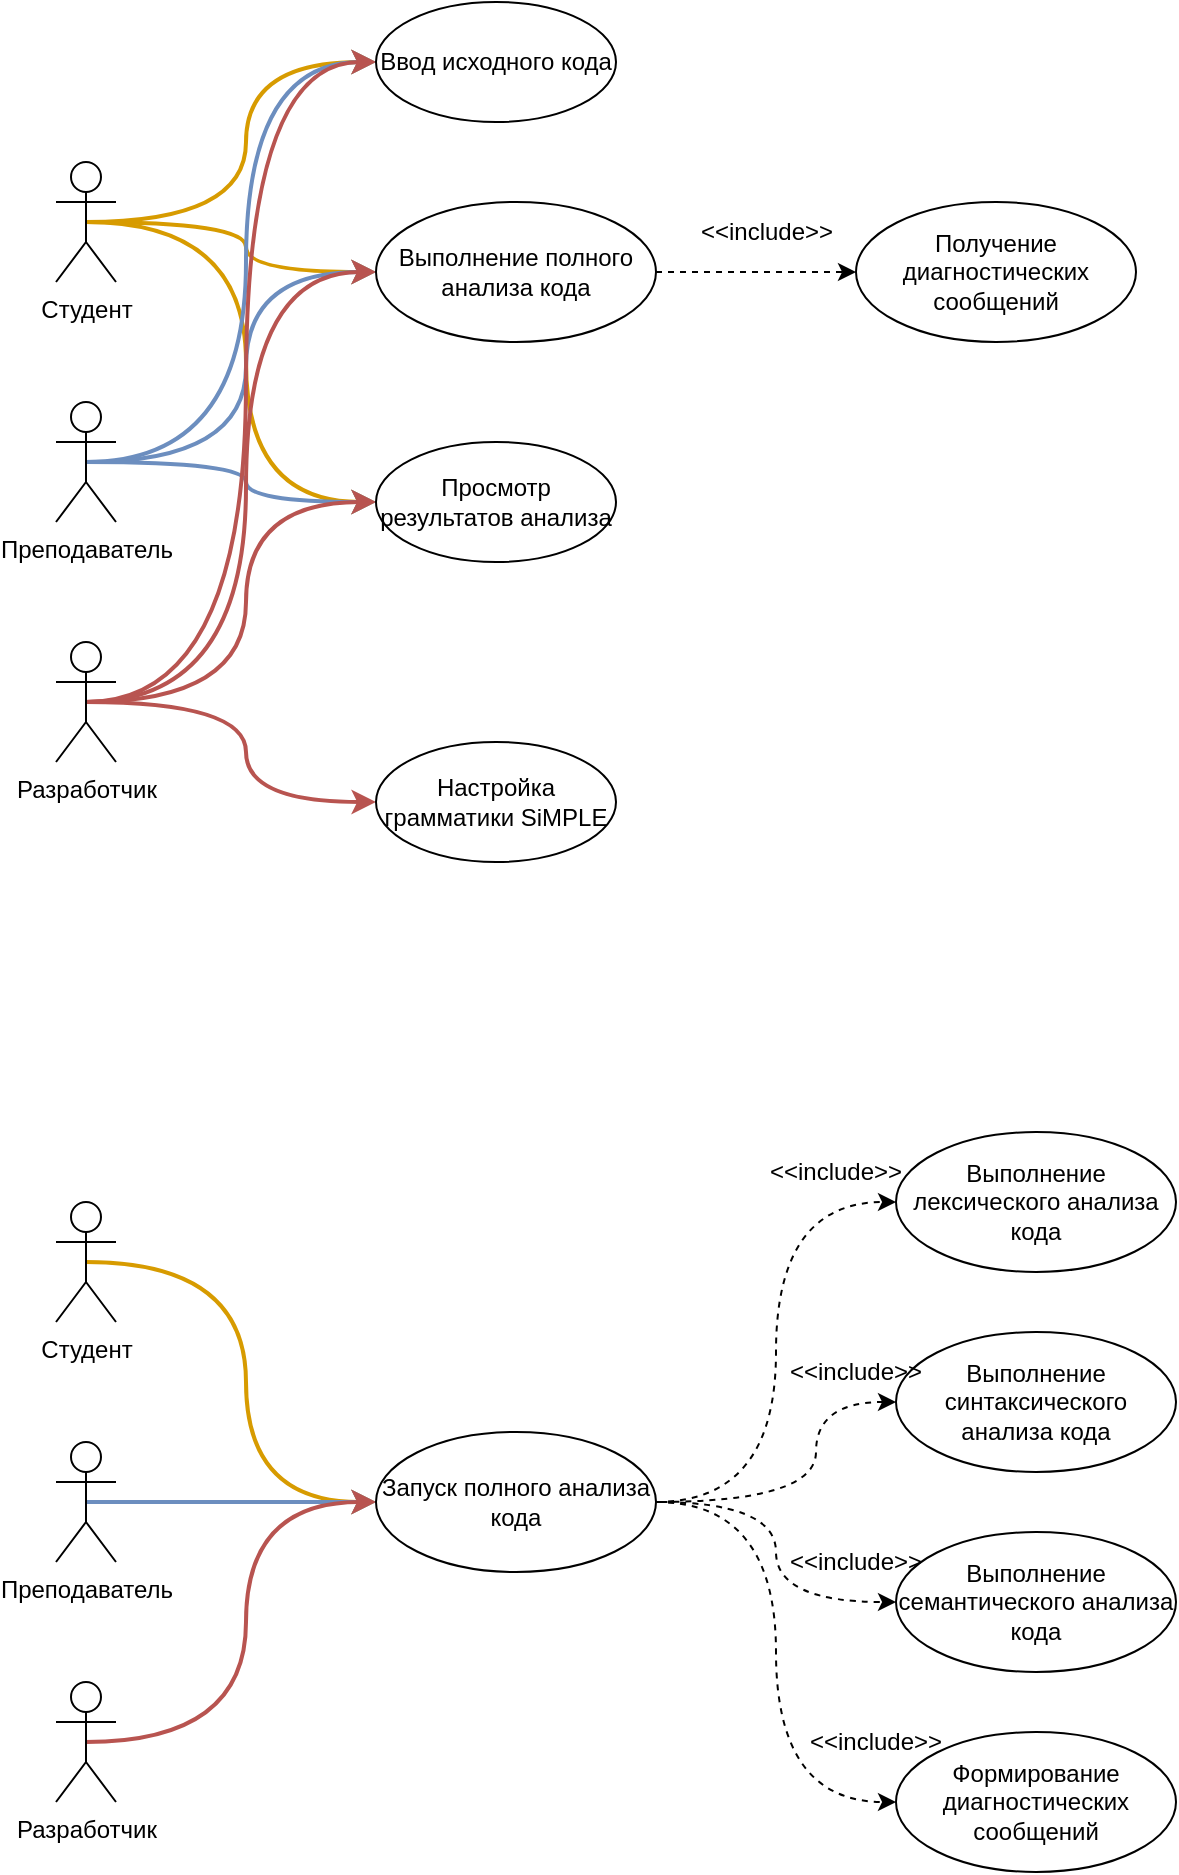 <mxfile version="26.2.14">
  <diagram name="Страница — 1" id="qq06UhHZfoiHL8ZSoJLL">
    <mxGraphModel dx="1901" dy="991" grid="1" gridSize="10" guides="1" tooltips="1" connect="1" arrows="1" fold="1" page="1" pageScale="1" pageWidth="827" pageHeight="1169" math="0" shadow="0">
      <root>
        <mxCell id="0" />
        <mxCell id="1" parent="0" />
        <mxCell id="ejryg9OmgfRNEuepGF5k-39" style="edgeStyle=orthogonalEdgeStyle;rounded=0;orthogonalLoop=1;jettySize=auto;html=1;exitX=0.5;exitY=0.5;exitDx=0;exitDy=0;exitPerimeter=0;entryX=0;entryY=0.5;entryDx=0;entryDy=0;fillColor=#ffe6cc;strokeColor=#d79b00;curved=1;strokeWidth=2;" parent="1" source="ejryg9OmgfRNEuepGF5k-30" target="ejryg9OmgfRNEuepGF5k-33" edge="1">
          <mxGeometry relative="1" as="geometry">
            <mxPoint x="220" y="30" as="targetPoint" />
          </mxGeometry>
        </mxCell>
        <mxCell id="ejryg9OmgfRNEuepGF5k-43" style="edgeStyle=orthogonalEdgeStyle;rounded=0;orthogonalLoop=1;jettySize=auto;html=1;exitX=0.5;exitY=0.5;exitDx=0;exitDy=0;exitPerimeter=0;entryX=0;entryY=0.5;entryDx=0;entryDy=0;curved=1;fillColor=#ffe6cc;strokeColor=#d79b00;strokeWidth=2;" parent="1" source="ejryg9OmgfRNEuepGF5k-30" target="ejryg9OmgfRNEuepGF5k-34" edge="1">
          <mxGeometry relative="1" as="geometry" />
        </mxCell>
        <mxCell id="ejryg9OmgfRNEuepGF5k-48" style="edgeStyle=orthogonalEdgeStyle;rounded=0;orthogonalLoop=1;jettySize=auto;html=1;exitX=0.5;exitY=0.5;exitDx=0;exitDy=0;exitPerimeter=0;entryX=0;entryY=0.5;entryDx=0;entryDy=0;fillColor=#ffe6cc;strokeColor=#d79b00;curved=1;strokeWidth=2;" parent="1" source="ejryg9OmgfRNEuepGF5k-30" target="ejryg9OmgfRNEuepGF5k-35" edge="1">
          <mxGeometry relative="1" as="geometry">
            <mxPoint x="240" y="270" as="targetPoint" />
          </mxGeometry>
        </mxCell>
        <mxCell id="ejryg9OmgfRNEuepGF5k-30" value="Студент" style="shape=umlActor;verticalLabelPosition=bottom;verticalAlign=top;html=1;outlineConnect=0;" parent="1" vertex="1">
          <mxGeometry x="80" y="100" width="30" height="60" as="geometry" />
        </mxCell>
        <mxCell id="ejryg9OmgfRNEuepGF5k-40" style="edgeStyle=orthogonalEdgeStyle;rounded=0;orthogonalLoop=1;jettySize=auto;html=1;exitX=0.5;exitY=0.5;exitDx=0;exitDy=0;exitPerimeter=0;entryX=0;entryY=0.5;entryDx=0;entryDy=0;fillColor=#dae8fc;strokeColor=#6c8ebf;curved=1;strokeWidth=2;" parent="1" source="ejryg9OmgfRNEuepGF5k-31" target="ejryg9OmgfRNEuepGF5k-33" edge="1">
          <mxGeometry relative="1" as="geometry" />
        </mxCell>
        <mxCell id="ejryg9OmgfRNEuepGF5k-44" style="edgeStyle=orthogonalEdgeStyle;rounded=0;orthogonalLoop=1;jettySize=auto;html=1;exitX=0.5;exitY=0.5;exitDx=0;exitDy=0;exitPerimeter=0;entryX=0;entryY=0.5;entryDx=0;entryDy=0;curved=1;fillColor=#dae8fc;strokeColor=#6c8ebf;strokeWidth=2;" parent="1" source="ejryg9OmgfRNEuepGF5k-31" target="ejryg9OmgfRNEuepGF5k-34" edge="1">
          <mxGeometry relative="1" as="geometry">
            <mxPoint x="240" y="150" as="targetPoint" />
          </mxGeometry>
        </mxCell>
        <mxCell id="qKFDXIMftN1Z1Y4vTRVo-23" style="edgeStyle=orthogonalEdgeStyle;rounded=0;orthogonalLoop=1;jettySize=auto;html=1;exitX=0.5;exitY=0.5;exitDx=0;exitDy=0;exitPerimeter=0;entryX=0;entryY=0.5;entryDx=0;entryDy=0;curved=1;fillColor=#dae8fc;strokeColor=#6c8ebf;strokeWidth=2;" edge="1" parent="1" source="ejryg9OmgfRNEuepGF5k-31" target="ejryg9OmgfRNEuepGF5k-35">
          <mxGeometry relative="1" as="geometry" />
        </mxCell>
        <mxCell id="ejryg9OmgfRNEuepGF5k-31" value="Преподаватель" style="shape=umlActor;verticalLabelPosition=bottom;verticalAlign=top;html=1;outlineConnect=0;" parent="1" vertex="1">
          <mxGeometry x="80" y="220" width="30" height="60" as="geometry" />
        </mxCell>
        <mxCell id="ejryg9OmgfRNEuepGF5k-41" style="edgeStyle=orthogonalEdgeStyle;rounded=0;orthogonalLoop=1;jettySize=auto;html=1;exitX=0.5;exitY=0.5;exitDx=0;exitDy=0;exitPerimeter=0;entryX=0;entryY=0.5;entryDx=0;entryDy=0;fillColor=#f8cecc;strokeColor=#b85450;curved=1;strokeWidth=2;" parent="1" source="ejryg9OmgfRNEuepGF5k-32" target="ejryg9OmgfRNEuepGF5k-33" edge="1">
          <mxGeometry relative="1" as="geometry" />
        </mxCell>
        <mxCell id="ejryg9OmgfRNEuepGF5k-45" style="edgeStyle=orthogonalEdgeStyle;rounded=0;orthogonalLoop=1;jettySize=auto;html=1;exitX=0.5;exitY=0.5;exitDx=0;exitDy=0;exitPerimeter=0;entryX=0;entryY=0.5;entryDx=0;entryDy=0;curved=1;fillColor=#f8cecc;strokeColor=#b85450;strokeWidth=2;" parent="1" source="ejryg9OmgfRNEuepGF5k-32" target="ejryg9OmgfRNEuepGF5k-34" edge="1">
          <mxGeometry relative="1" as="geometry" />
        </mxCell>
        <mxCell id="ejryg9OmgfRNEuepGF5k-46" style="edgeStyle=orthogonalEdgeStyle;rounded=0;orthogonalLoop=1;jettySize=auto;html=1;exitX=0.5;exitY=0.5;exitDx=0;exitDy=0;exitPerimeter=0;entryX=0;entryY=0.5;entryDx=0;entryDy=0;fillColor=#f8cecc;strokeColor=#b85450;curved=1;strokeWidth=2;" parent="1" source="ejryg9OmgfRNEuepGF5k-32" target="ejryg9OmgfRNEuepGF5k-35" edge="1">
          <mxGeometry relative="1" as="geometry" />
        </mxCell>
        <mxCell id="ejryg9OmgfRNEuepGF5k-49" style="edgeStyle=orthogonalEdgeStyle;rounded=0;orthogonalLoop=1;jettySize=auto;html=1;exitX=0.5;exitY=0.5;exitDx=0;exitDy=0;exitPerimeter=0;entryX=0;entryY=0.5;entryDx=0;entryDy=0;curved=1;fillColor=#f8cecc;strokeColor=#b85450;strokeWidth=2;" parent="1" source="ejryg9OmgfRNEuepGF5k-32" target="ejryg9OmgfRNEuepGF5k-37" edge="1">
          <mxGeometry relative="1" as="geometry" />
        </mxCell>
        <mxCell id="ejryg9OmgfRNEuepGF5k-32" value="Разработчик" style="shape=umlActor;verticalLabelPosition=bottom;verticalAlign=top;html=1;outlineConnect=0;" parent="1" vertex="1">
          <mxGeometry x="80" y="340" width="30" height="60" as="geometry" />
        </mxCell>
        <mxCell id="ejryg9OmgfRNEuepGF5k-33" value="Ввод исходного кода" style="ellipse;whiteSpace=wrap;html=1;" parent="1" vertex="1">
          <mxGeometry x="240" y="20" width="120" height="60" as="geometry" />
        </mxCell>
        <mxCell id="iEQID80zYS4lbPNo2Rt5-1" style="edgeStyle=orthogonalEdgeStyle;rounded=0;orthogonalLoop=1;jettySize=auto;html=1;exitX=1;exitY=0.5;exitDx=0;exitDy=0;entryX=0;entryY=0.5;entryDx=0;entryDy=0;dashed=1;" parent="1" source="ejryg9OmgfRNEuepGF5k-34" target="ejryg9OmgfRNEuepGF5k-53" edge="1">
          <mxGeometry relative="1" as="geometry" />
        </mxCell>
        <mxCell id="ejryg9OmgfRNEuepGF5k-34" value="Выполнение полного анализа кода" style="ellipse;whiteSpace=wrap;html=1;" parent="1" vertex="1">
          <mxGeometry x="240" y="120" width="140" height="70" as="geometry" />
        </mxCell>
        <mxCell id="ejryg9OmgfRNEuepGF5k-35" value="Просмотр результатов анализа" style="ellipse;whiteSpace=wrap;html=1;" parent="1" vertex="1">
          <mxGeometry x="240" y="240" width="120" height="60" as="geometry" />
        </mxCell>
        <mxCell id="ejryg9OmgfRNEuepGF5k-37" value="Настройка грамматики SiMPLE" style="ellipse;whiteSpace=wrap;html=1;" parent="1" vertex="1">
          <mxGeometry x="240" y="390" width="120" height="60" as="geometry" />
        </mxCell>
        <mxCell id="ejryg9OmgfRNEuepGF5k-53" value="Получение диагностических сообщений" style="ellipse;whiteSpace=wrap;html=1;" parent="1" vertex="1">
          <mxGeometry x="480" y="120" width="140" height="70" as="geometry" />
        </mxCell>
        <mxCell id="iEQID80zYS4lbPNo2Rt5-2" value="&amp;lt;&amp;lt;include&amp;gt;&amp;gt;" style="text;html=1;align=center;verticalAlign=middle;resizable=0;points=[];autosize=1;strokeColor=none;fillColor=none;" parent="1" vertex="1">
          <mxGeometry x="390" y="120" width="90" height="30" as="geometry" />
        </mxCell>
        <mxCell id="qKFDXIMftN1Z1Y4vTRVo-7" style="edgeStyle=orthogonalEdgeStyle;rounded=0;orthogonalLoop=1;jettySize=auto;html=1;exitX=0.5;exitY=0.5;exitDx=0;exitDy=0;exitPerimeter=0;entryX=0;entryY=0.5;entryDx=0;entryDy=0;fillColor=#ffe6cc;strokeColor=#d79b00;strokeWidth=2;curved=1;" edge="1" parent="1" source="qKFDXIMftN1Z1Y4vTRVo-1" target="qKFDXIMftN1Z1Y4vTRVo-4">
          <mxGeometry relative="1" as="geometry">
            <mxPoint x="240" y="770" as="targetPoint" />
          </mxGeometry>
        </mxCell>
        <mxCell id="qKFDXIMftN1Z1Y4vTRVo-1" value="Студент" style="shape=umlActor;verticalLabelPosition=bottom;verticalAlign=top;html=1;outlineConnect=0;" vertex="1" parent="1">
          <mxGeometry x="80" y="620" width="30" height="60" as="geometry" />
        </mxCell>
        <mxCell id="qKFDXIMftN1Z1Y4vTRVo-6" style="edgeStyle=orthogonalEdgeStyle;rounded=0;orthogonalLoop=1;jettySize=auto;html=1;exitX=0.5;exitY=0.5;exitDx=0;exitDy=0;exitPerimeter=0;entryX=0;entryY=0.5;entryDx=0;entryDy=0;fillColor=#dae8fc;strokeColor=#6c8ebf;strokeWidth=2;" edge="1" parent="1" source="qKFDXIMftN1Z1Y4vTRVo-2" target="qKFDXIMftN1Z1Y4vTRVo-4">
          <mxGeometry relative="1" as="geometry" />
        </mxCell>
        <mxCell id="qKFDXIMftN1Z1Y4vTRVo-2" value="Преподаватель" style="shape=umlActor;verticalLabelPosition=bottom;verticalAlign=top;html=1;outlineConnect=0;" vertex="1" parent="1">
          <mxGeometry x="80" y="740" width="30" height="60" as="geometry" />
        </mxCell>
        <mxCell id="qKFDXIMftN1Z1Y4vTRVo-8" style="edgeStyle=orthogonalEdgeStyle;rounded=0;orthogonalLoop=1;jettySize=auto;html=1;exitX=0.5;exitY=0.5;exitDx=0;exitDy=0;exitPerimeter=0;entryX=0;entryY=0.5;entryDx=0;entryDy=0;fillColor=#f8cecc;strokeColor=#b85450;strokeWidth=2;curved=1;" edge="1" parent="1" source="qKFDXIMftN1Z1Y4vTRVo-3" target="qKFDXIMftN1Z1Y4vTRVo-4">
          <mxGeometry relative="1" as="geometry" />
        </mxCell>
        <mxCell id="qKFDXIMftN1Z1Y4vTRVo-3" value="Разработчик" style="shape=umlActor;verticalLabelPosition=bottom;verticalAlign=top;html=1;outlineConnect=0;" vertex="1" parent="1">
          <mxGeometry x="80" y="860" width="30" height="60" as="geometry" />
        </mxCell>
        <mxCell id="qKFDXIMftN1Z1Y4vTRVo-10" style="edgeStyle=orthogonalEdgeStyle;rounded=0;orthogonalLoop=1;jettySize=auto;html=1;exitX=1;exitY=0.5;exitDx=0;exitDy=0;entryX=0;entryY=0.5;entryDx=0;entryDy=0;dashed=1;curved=1;" edge="1" parent="1" source="qKFDXIMftN1Z1Y4vTRVo-4" target="qKFDXIMftN1Z1Y4vTRVo-9">
          <mxGeometry relative="1" as="geometry" />
        </mxCell>
        <mxCell id="qKFDXIMftN1Z1Y4vTRVo-17" style="edgeStyle=orthogonalEdgeStyle;rounded=0;orthogonalLoop=1;jettySize=auto;html=1;exitX=1;exitY=0.5;exitDx=0;exitDy=0;entryX=0;entryY=0.5;entryDx=0;entryDy=0;curved=1;dashed=1;" edge="1" parent="1" source="qKFDXIMftN1Z1Y4vTRVo-4" target="qKFDXIMftN1Z1Y4vTRVo-13">
          <mxGeometry relative="1" as="geometry" />
        </mxCell>
        <mxCell id="qKFDXIMftN1Z1Y4vTRVo-18" style="edgeStyle=orthogonalEdgeStyle;rounded=0;orthogonalLoop=1;jettySize=auto;html=1;exitX=1;exitY=0.5;exitDx=0;exitDy=0;entryX=0;entryY=0.5;entryDx=0;entryDy=0;curved=1;dashed=1;" edge="1" parent="1" source="qKFDXIMftN1Z1Y4vTRVo-4" target="qKFDXIMftN1Z1Y4vTRVo-15">
          <mxGeometry relative="1" as="geometry" />
        </mxCell>
        <mxCell id="qKFDXIMftN1Z1Y4vTRVo-4" value="Запуск полного анализа кода" style="ellipse;whiteSpace=wrap;html=1;" vertex="1" parent="1">
          <mxGeometry x="240" y="735" width="140" height="70" as="geometry" />
        </mxCell>
        <mxCell id="qKFDXIMftN1Z1Y4vTRVo-9" value="Выполнение лексического анализа кода" style="ellipse;whiteSpace=wrap;html=1;" vertex="1" parent="1">
          <mxGeometry x="500" y="585" width="140" height="70" as="geometry" />
        </mxCell>
        <mxCell id="qKFDXIMftN1Z1Y4vTRVo-16" style="edgeStyle=orthogonalEdgeStyle;rounded=0;orthogonalLoop=1;jettySize=auto;html=1;exitX=0;exitY=0.5;exitDx=0;exitDy=0;curved=1;endArrow=none;startFill=1;startArrow=classic;dashed=1;" edge="1" parent="1" source="qKFDXIMftN1Z1Y4vTRVo-11" target="qKFDXIMftN1Z1Y4vTRVo-4">
          <mxGeometry relative="1" as="geometry">
            <Array as="points">
              <mxPoint x="460" y="720" />
              <mxPoint x="460" y="770" />
            </Array>
          </mxGeometry>
        </mxCell>
        <mxCell id="qKFDXIMftN1Z1Y4vTRVo-11" value="Выполнение синтаксического анализа кода" style="ellipse;whiteSpace=wrap;html=1;" vertex="1" parent="1">
          <mxGeometry x="500" y="685" width="140" height="70" as="geometry" />
        </mxCell>
        <mxCell id="qKFDXIMftN1Z1Y4vTRVo-13" value="Выполнение семантического анализа кода" style="ellipse;whiteSpace=wrap;html=1;" vertex="1" parent="1">
          <mxGeometry x="500" y="785" width="140" height="70" as="geometry" />
        </mxCell>
        <mxCell id="qKFDXIMftN1Z1Y4vTRVo-15" value="&lt;div&gt;Формирование диагностических сообщений&lt;/div&gt;" style="ellipse;whiteSpace=wrap;html=1;" vertex="1" parent="1">
          <mxGeometry x="500" y="885" width="140" height="70" as="geometry" />
        </mxCell>
        <mxCell id="qKFDXIMftN1Z1Y4vTRVo-19" value="&amp;lt;&amp;lt;include&amp;gt;&amp;gt;" style="text;html=1;align=center;verticalAlign=middle;whiteSpace=wrap;rounded=0;" vertex="1" parent="1">
          <mxGeometry x="440" y="590" width="60" height="30" as="geometry" />
        </mxCell>
        <mxCell id="qKFDXIMftN1Z1Y4vTRVo-20" value="&amp;lt;&amp;lt;include&amp;gt;&amp;gt;" style="text;html=1;align=center;verticalAlign=middle;whiteSpace=wrap;rounded=0;" vertex="1" parent="1">
          <mxGeometry x="450" y="690" width="60" height="30" as="geometry" />
        </mxCell>
        <mxCell id="qKFDXIMftN1Z1Y4vTRVo-21" value="&amp;lt;&amp;lt;include&amp;gt;&amp;gt;" style="text;html=1;align=center;verticalAlign=middle;whiteSpace=wrap;rounded=0;" vertex="1" parent="1">
          <mxGeometry x="450" y="785" width="60" height="30" as="geometry" />
        </mxCell>
        <mxCell id="qKFDXIMftN1Z1Y4vTRVo-22" value="&amp;lt;&amp;lt;include&amp;gt;&amp;gt;" style="text;html=1;align=center;verticalAlign=middle;whiteSpace=wrap;rounded=0;" vertex="1" parent="1">
          <mxGeometry x="460" y="875" width="60" height="30" as="geometry" />
        </mxCell>
      </root>
    </mxGraphModel>
  </diagram>
</mxfile>
